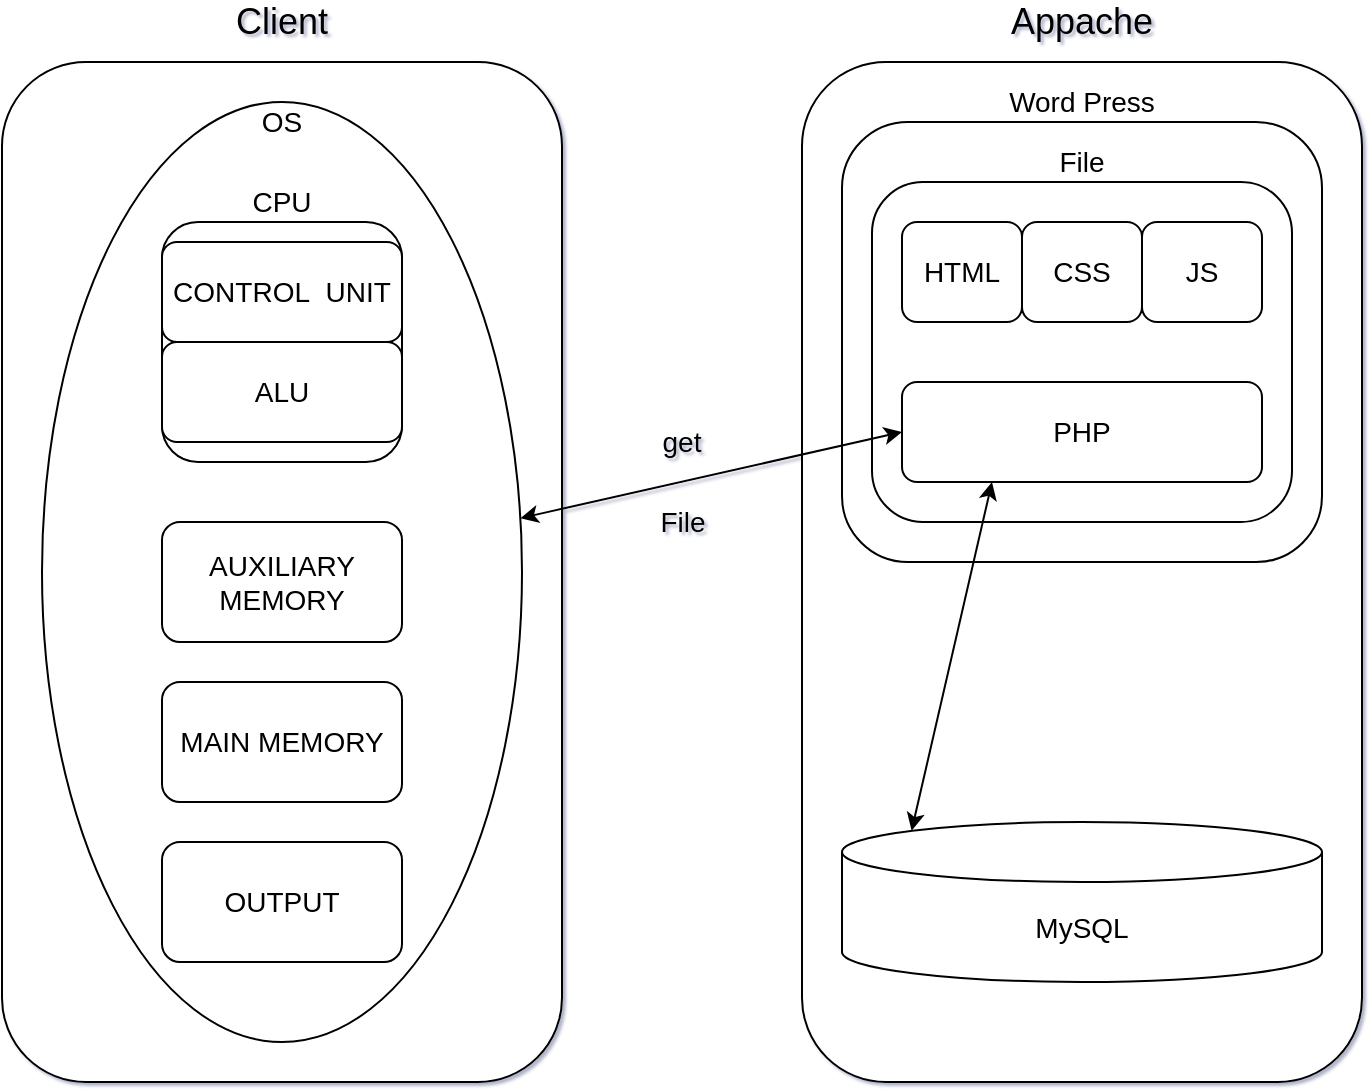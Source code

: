 <mxfile version="13.7.5" type="device"><diagram id="661iMBB2Ilwvx3sZzP39" name="Page-1"><mxGraphModel dx="766" dy="973" grid="1" gridSize="10" guides="1" tooltips="1" connect="1" arrows="1" fold="1" page="1" pageScale="1" pageWidth="827" pageHeight="1169" math="0" shadow="1"><root><mxCell id="0"/><mxCell id="1" parent="0"/><mxCell id="ddqKoB4bYpyodwb_vnej-1" value="" style="rounded=1;whiteSpace=wrap;html=1;" parent="1" vertex="1"><mxGeometry x="40" y="80" width="280" height="510" as="geometry"/></mxCell><mxCell id="ddqKoB4bYpyodwb_vnej-2" value="&lt;font style=&quot;font-size: 18px&quot;&gt;Client&lt;/font&gt;" style="text;html=1;strokeColor=none;fillColor=none;align=center;verticalAlign=middle;whiteSpace=wrap;rounded=0;" parent="1" vertex="1"><mxGeometry x="160" y="50" width="40" height="20" as="geometry"/></mxCell><mxCell id="ddqKoB4bYpyodwb_vnej-3" value="" style="ellipse;whiteSpace=wrap;html=1;" parent="1" vertex="1"><mxGeometry x="60" y="100" width="240" height="470" as="geometry"/></mxCell><mxCell id="ddqKoB4bYpyodwb_vnej-4" value="&lt;font style=&quot;font-size: 14px&quot;&gt;OS&lt;/font&gt;" style="text;html=1;strokeColor=none;fillColor=none;align=center;verticalAlign=middle;whiteSpace=wrap;rounded=0;" parent="1" vertex="1"><mxGeometry x="160" y="100" width="40" height="20" as="geometry"/></mxCell><mxCell id="ddqKoB4bYpyodwb_vnej-6" value="" style="rounded=1;whiteSpace=wrap;html=1;" parent="1" vertex="1"><mxGeometry x="120" y="160" width="120" height="120" as="geometry"/></mxCell><mxCell id="ddqKoB4bYpyodwb_vnej-8" value="&lt;span style=&quot;font-size: 14px&quot;&gt;CPU&lt;/span&gt;" style="text;html=1;strokeColor=none;fillColor=none;align=center;verticalAlign=middle;whiteSpace=wrap;rounded=0;" parent="1" vertex="1"><mxGeometry x="160" y="140" width="40" height="20" as="geometry"/></mxCell><mxCell id="ddqKoB4bYpyodwb_vnej-9" value="&lt;font style=&quot;font-size: 14px&quot;&gt;CONTROL&amp;nbsp; UNIT&lt;/font&gt;" style="rounded=1;whiteSpace=wrap;html=1;" parent="1" vertex="1"><mxGeometry x="120" y="170" width="120" height="50" as="geometry"/></mxCell><mxCell id="ddqKoB4bYpyodwb_vnej-10" value="&lt;font style=&quot;font-size: 14px&quot;&gt;ALU&lt;/font&gt;" style="rounded=1;whiteSpace=wrap;html=1;" parent="1" vertex="1"><mxGeometry x="120" y="220" width="120" height="50" as="geometry"/></mxCell><mxCell id="ddqKoB4bYpyodwb_vnej-11" value="&lt;font style=&quot;font-size: 14px&quot;&gt;AUXILIARY&lt;br&gt;MEMORY&lt;/font&gt;" style="rounded=1;whiteSpace=wrap;html=1;" parent="1" vertex="1"><mxGeometry x="120" y="310" width="120" height="60" as="geometry"/></mxCell><mxCell id="ddqKoB4bYpyodwb_vnej-14" value="&lt;font style=&quot;font-size: 14px&quot;&gt;OUTPUT&lt;/font&gt;" style="rounded=1;whiteSpace=wrap;html=1;" parent="1" vertex="1"><mxGeometry x="120" y="470" width="120" height="60" as="geometry"/></mxCell><mxCell id="ddqKoB4bYpyodwb_vnej-15" value="&lt;font style=&quot;font-size: 14px&quot;&gt;MAIN MEMORY&lt;/font&gt;" style="rounded=1;whiteSpace=wrap;html=1;" parent="1" vertex="1"><mxGeometry x="120" y="390" width="120" height="60" as="geometry"/></mxCell><mxCell id="ddqKoB4bYpyodwb_vnej-16" value="" style="rounded=1;whiteSpace=wrap;html=1;" parent="1" vertex="1"><mxGeometry x="440" y="80" width="280" height="510" as="geometry"/></mxCell><mxCell id="ddqKoB4bYpyodwb_vnej-17" value="&lt;span style=&quot;font-size: 18px&quot;&gt;Appache&lt;/span&gt;" style="text;html=1;strokeColor=none;fillColor=none;align=center;verticalAlign=middle;whiteSpace=wrap;rounded=0;" parent="1" vertex="1"><mxGeometry x="560" y="50" width="40" height="20" as="geometry"/></mxCell><mxCell id="ddqKoB4bYpyodwb_vnej-18" value="" style="rounded=1;whiteSpace=wrap;html=1;" parent="1" vertex="1"><mxGeometry x="460" y="110" width="240" height="220" as="geometry"/></mxCell><mxCell id="ddqKoB4bYpyodwb_vnej-19" value="" style="rounded=1;whiteSpace=wrap;html=1;" parent="1" vertex="1"><mxGeometry x="475" y="140" width="210" height="170" as="geometry"/></mxCell><mxCell id="ddqKoB4bYpyodwb_vnej-20" value="&lt;span style=&quot;font-size: 14px&quot;&gt;HTML&lt;/span&gt;" style="rounded=1;whiteSpace=wrap;html=1;" parent="1" vertex="1"><mxGeometry x="490" y="160" width="60" height="50" as="geometry"/></mxCell><mxCell id="ddqKoB4bYpyodwb_vnej-21" value="&lt;font style=&quot;font-size: 14px&quot;&gt;JS&lt;/font&gt;" style="rounded=1;whiteSpace=wrap;html=1;" parent="1" vertex="1"><mxGeometry x="610" y="160" width="60" height="50" as="geometry"/></mxCell><mxCell id="ddqKoB4bYpyodwb_vnej-22" value="&lt;font style=&quot;font-size: 14px&quot;&gt;CSS&lt;/font&gt;" style="rounded=1;whiteSpace=wrap;html=1;" parent="1" vertex="1"><mxGeometry x="550" y="160" width="60" height="50" as="geometry"/></mxCell><mxCell id="ddqKoB4bYpyodwb_vnej-23" value="&lt;font style=&quot;font-size: 14px&quot;&gt;PHP&lt;/font&gt;" style="rounded=1;whiteSpace=wrap;html=1;" parent="1" vertex="1"><mxGeometry x="490" y="240" width="180" height="50" as="geometry"/></mxCell><mxCell id="ddqKoB4bYpyodwb_vnej-24" value="&lt;span style=&quot;font-size: 14px&quot;&gt;Word Press&lt;/span&gt;" style="text;html=1;strokeColor=none;fillColor=none;align=center;verticalAlign=middle;whiteSpace=wrap;rounded=0;" parent="1" vertex="1"><mxGeometry x="535" y="90" width="90" height="20" as="geometry"/></mxCell><mxCell id="ddqKoB4bYpyodwb_vnej-25" value="&lt;span style=&quot;font-size: 14px&quot;&gt;File&lt;/span&gt;" style="text;html=1;strokeColor=none;fillColor=none;align=center;verticalAlign=middle;whiteSpace=wrap;rounded=0;" parent="1" vertex="1"><mxGeometry x="560" y="120" width="40" height="20" as="geometry"/></mxCell><mxCell id="ddqKoB4bYpyodwb_vnej-26" value="&lt;font style=&quot;font-size: 14px&quot;&gt;MySQL&lt;/font&gt;" style="shape=cylinder3;whiteSpace=wrap;html=1;boundedLbl=1;backgroundOutline=1;size=15;" parent="1" vertex="1"><mxGeometry x="460" y="460" width="240" height="80" as="geometry"/></mxCell><mxCell id="ddqKoB4bYpyodwb_vnej-27" value="" style="endArrow=classic;startArrow=classic;html=1;entryX=0.25;entryY=1;entryDx=0;entryDy=0;exitX=0.145;exitY=0;exitDx=0;exitDy=4.35;exitPerimeter=0;" parent="1" source="ddqKoB4bYpyodwb_vnej-26" target="ddqKoB4bYpyodwb_vnej-23" edge="1"><mxGeometry width="50" height="50" relative="1" as="geometry"><mxPoint x="475" y="420" as="sourcePoint"/><mxPoint x="525" y="370" as="targetPoint"/></mxGeometry></mxCell><mxCell id="ddqKoB4bYpyodwb_vnej-28" value="" style="endArrow=classic;startArrow=classic;html=1;entryX=0;entryY=0.5;entryDx=0;entryDy=0;" parent="1" source="ddqKoB4bYpyodwb_vnej-3" target="ddqKoB4bYpyodwb_vnej-23" edge="1"><mxGeometry width="50" height="50" relative="1" as="geometry"><mxPoint x="330" y="280" as="sourcePoint"/><mxPoint x="380" y="230" as="targetPoint"/></mxGeometry></mxCell><mxCell id="ddqKoB4bYpyodwb_vnej-29" value="&lt;font style=&quot;font-size: 14px&quot;&gt;get&lt;/font&gt;" style="text;html=1;strokeColor=none;fillColor=none;align=center;verticalAlign=middle;whiteSpace=wrap;rounded=0;" parent="1" vertex="1"><mxGeometry x="360" y="260" width="40" height="20" as="geometry"/></mxCell><mxCell id="ddqKoB4bYpyodwb_vnej-30" value="&lt;font style=&quot;font-size: 14px&quot;&gt;File&lt;/font&gt;" style="text;html=1;align=center;verticalAlign=middle;resizable=0;points=[];autosize=1;" parent="1" vertex="1"><mxGeometry x="360" y="300" width="40" height="20" as="geometry"/></mxCell></root></mxGraphModel></diagram></mxfile>